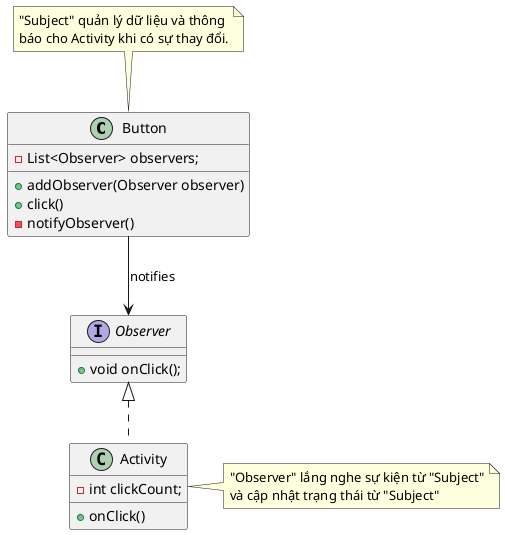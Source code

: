 @startuml
'https://plantuml.com/class-diagram

class Button {
    - List<Observer> observers;
    + addObserver(Observer observer)
    + click()
    - notifyObserver()
}

interface Observer{
    + void onClick();
}

class Activity{
    - int clickCount;
    + onClick()
}

Observer <|.. Activity
Button --> Observer : notifies
note top of Button
"Subject" quản lý dữ liệu và thông
báo cho Activity khi có sự thay đổi.
end note

note right of Activity
"Observer" lắng nghe sự kiện từ "Subject"
và cập nhật trạng thái từ "Subject"
end note
@enduml